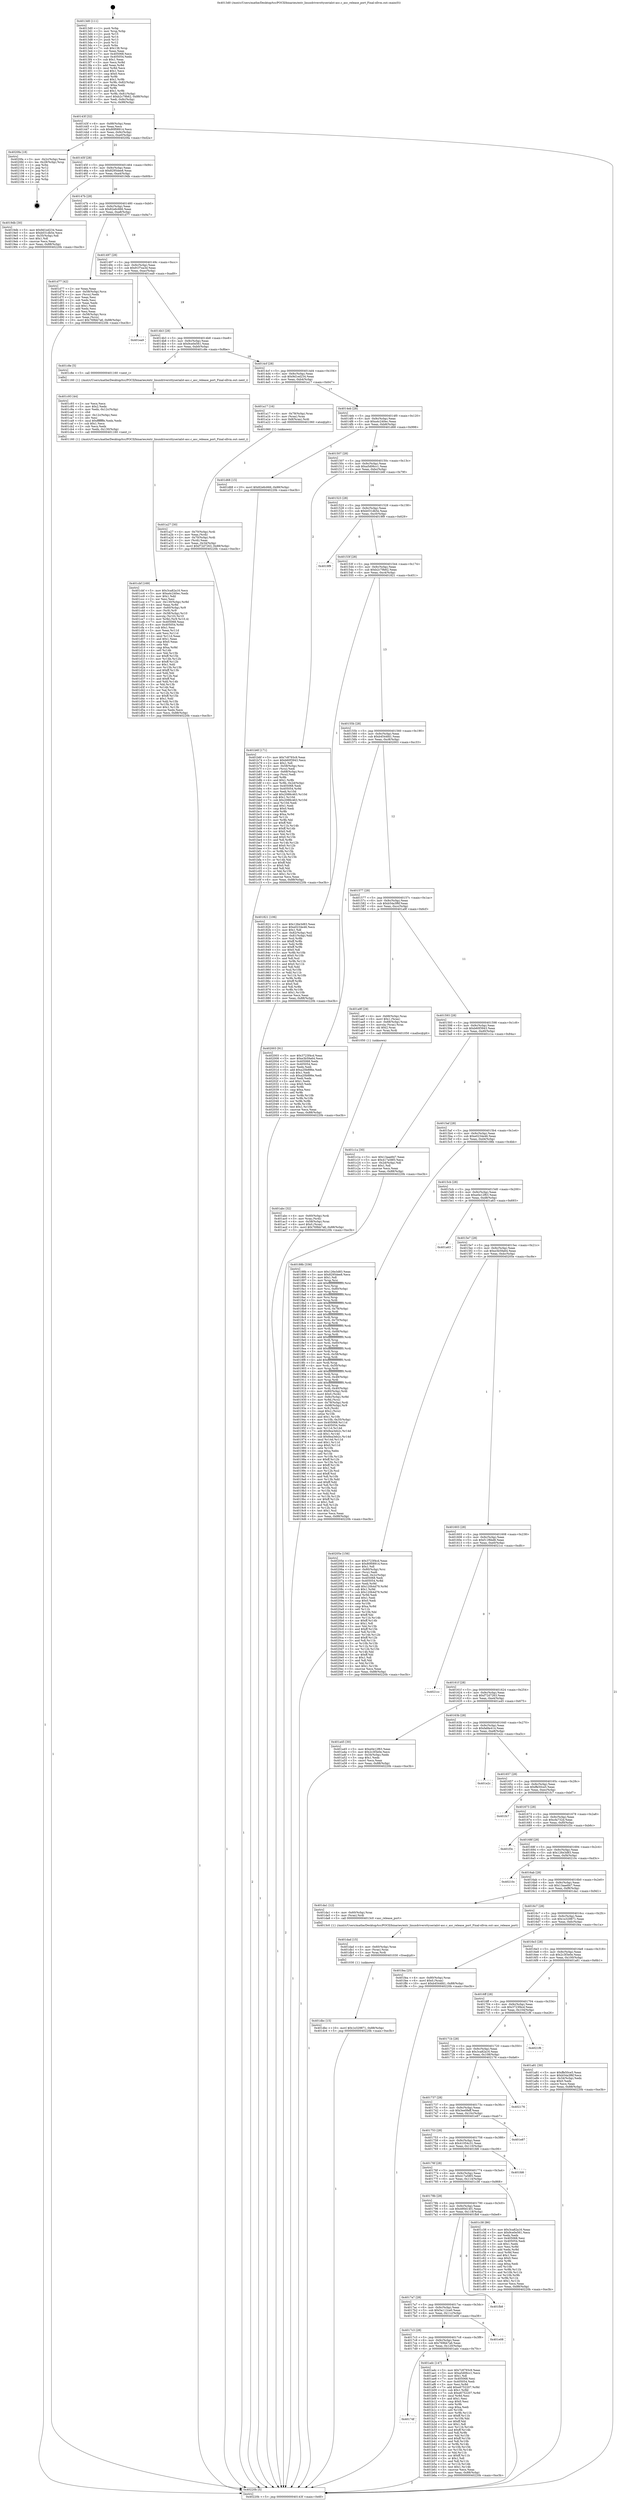 digraph "0x4013d0" {
  label = "0x4013d0 (/mnt/c/Users/mathe/Desktop/tcc/POCII/binaries/extr_linuxdriversttyserialst-asc.c_asc_release_port_Final-ollvm.out::main(0))"
  labelloc = "t"
  node[shape=record]

  Entry [label="",width=0.3,height=0.3,shape=circle,fillcolor=black,style=filled]
  "0x40143f" [label="{
     0x40143f [32]\l
     | [instrs]\l
     &nbsp;&nbsp;0x40143f \<+6\>: mov -0x88(%rbp),%eax\l
     &nbsp;&nbsp;0x401445 \<+2\>: mov %eax,%ecx\l
     &nbsp;&nbsp;0x401447 \<+6\>: sub $0x80f08914,%ecx\l
     &nbsp;&nbsp;0x40144d \<+6\>: mov %eax,-0x9c(%rbp)\l
     &nbsp;&nbsp;0x401453 \<+6\>: mov %ecx,-0xa0(%rbp)\l
     &nbsp;&nbsp;0x401459 \<+6\>: je 00000000004020fa \<main+0xd2a\>\l
  }"]
  "0x4020fa" [label="{
     0x4020fa [18]\l
     | [instrs]\l
     &nbsp;&nbsp;0x4020fa \<+3\>: mov -0x2c(%rbp),%eax\l
     &nbsp;&nbsp;0x4020fd \<+4\>: lea -0x28(%rbp),%rsp\l
     &nbsp;&nbsp;0x402101 \<+1\>: pop %rbx\l
     &nbsp;&nbsp;0x402102 \<+2\>: pop %r12\l
     &nbsp;&nbsp;0x402104 \<+2\>: pop %r13\l
     &nbsp;&nbsp;0x402106 \<+2\>: pop %r14\l
     &nbsp;&nbsp;0x402108 \<+2\>: pop %r15\l
     &nbsp;&nbsp;0x40210a \<+1\>: pop %rbp\l
     &nbsp;&nbsp;0x40210b \<+1\>: ret\l
  }"]
  "0x40145f" [label="{
     0x40145f [28]\l
     | [instrs]\l
     &nbsp;&nbsp;0x40145f \<+5\>: jmp 0000000000401464 \<main+0x94\>\l
     &nbsp;&nbsp;0x401464 \<+6\>: mov -0x9c(%rbp),%eax\l
     &nbsp;&nbsp;0x40146a \<+5\>: sub $0x8295dee8,%eax\l
     &nbsp;&nbsp;0x40146f \<+6\>: mov %eax,-0xa4(%rbp)\l
     &nbsp;&nbsp;0x401475 \<+6\>: je 00000000004019db \<main+0x60b\>\l
  }"]
  Exit [label="",width=0.3,height=0.3,shape=circle,fillcolor=black,style=filled,peripheries=2]
  "0x4019db" [label="{
     0x4019db [30]\l
     | [instrs]\l
     &nbsp;&nbsp;0x4019db \<+5\>: mov $0x9d1ed234,%eax\l
     &nbsp;&nbsp;0x4019e0 \<+5\>: mov $0xb031db5e,%ecx\l
     &nbsp;&nbsp;0x4019e5 \<+3\>: mov -0x35(%rbp),%dl\l
     &nbsp;&nbsp;0x4019e8 \<+3\>: test $0x1,%dl\l
     &nbsp;&nbsp;0x4019eb \<+3\>: cmovne %ecx,%eax\l
     &nbsp;&nbsp;0x4019ee \<+6\>: mov %eax,-0x88(%rbp)\l
     &nbsp;&nbsp;0x4019f4 \<+5\>: jmp 000000000040220b \<main+0xe3b\>\l
  }"]
  "0x40147b" [label="{
     0x40147b [28]\l
     | [instrs]\l
     &nbsp;&nbsp;0x40147b \<+5\>: jmp 0000000000401480 \<main+0xb0\>\l
     &nbsp;&nbsp;0x401480 \<+6\>: mov -0x9c(%rbp),%eax\l
     &nbsp;&nbsp;0x401486 \<+5\>: sub $0x82e6c666,%eax\l
     &nbsp;&nbsp;0x40148b \<+6\>: mov %eax,-0xa8(%rbp)\l
     &nbsp;&nbsp;0x401491 \<+6\>: je 0000000000401d77 \<main+0x9a7\>\l
  }"]
  "0x401dbc" [label="{
     0x401dbc [15]\l
     | [instrs]\l
     &nbsp;&nbsp;0x401dbc \<+10\>: movl $0x1e329871,-0x88(%rbp)\l
     &nbsp;&nbsp;0x401dc6 \<+5\>: jmp 000000000040220b \<main+0xe3b\>\l
  }"]
  "0x401d77" [label="{
     0x401d77 [42]\l
     | [instrs]\l
     &nbsp;&nbsp;0x401d77 \<+2\>: xor %eax,%eax\l
     &nbsp;&nbsp;0x401d79 \<+4\>: mov -0x58(%rbp),%rcx\l
     &nbsp;&nbsp;0x401d7d \<+2\>: mov (%rcx),%edx\l
     &nbsp;&nbsp;0x401d7f \<+2\>: mov %eax,%esi\l
     &nbsp;&nbsp;0x401d81 \<+2\>: sub %edx,%esi\l
     &nbsp;&nbsp;0x401d83 \<+2\>: mov %eax,%edx\l
     &nbsp;&nbsp;0x401d85 \<+3\>: sub $0x1,%edx\l
     &nbsp;&nbsp;0x401d88 \<+2\>: add %edx,%esi\l
     &nbsp;&nbsp;0x401d8a \<+2\>: sub %esi,%eax\l
     &nbsp;&nbsp;0x401d8c \<+4\>: mov -0x58(%rbp),%rcx\l
     &nbsp;&nbsp;0x401d90 \<+2\>: mov %eax,(%rcx)\l
     &nbsp;&nbsp;0x401d92 \<+10\>: movl $0x769bb7a6,-0x88(%rbp)\l
     &nbsp;&nbsp;0x401d9c \<+5\>: jmp 000000000040220b \<main+0xe3b\>\l
  }"]
  "0x401497" [label="{
     0x401497 [28]\l
     | [instrs]\l
     &nbsp;&nbsp;0x401497 \<+5\>: jmp 000000000040149c \<main+0xcc\>\l
     &nbsp;&nbsp;0x40149c \<+6\>: mov -0x9c(%rbp),%eax\l
     &nbsp;&nbsp;0x4014a2 \<+5\>: sub $0x91f7ea3d,%eax\l
     &nbsp;&nbsp;0x4014a7 \<+6\>: mov %eax,-0xac(%rbp)\l
     &nbsp;&nbsp;0x4014ad \<+6\>: je 0000000000401ea9 \<main+0xad9\>\l
  }"]
  "0x401dad" [label="{
     0x401dad [15]\l
     | [instrs]\l
     &nbsp;&nbsp;0x401dad \<+4\>: mov -0x60(%rbp),%rax\l
     &nbsp;&nbsp;0x401db1 \<+3\>: mov (%rax),%rax\l
     &nbsp;&nbsp;0x401db4 \<+3\>: mov %rax,%rdi\l
     &nbsp;&nbsp;0x401db7 \<+5\>: call 0000000000401030 \<free@plt\>\l
     | [calls]\l
     &nbsp;&nbsp;0x401030 \{1\} (unknown)\l
  }"]
  "0x401ea9" [label="{
     0x401ea9\l
  }", style=dashed]
  "0x4014b3" [label="{
     0x4014b3 [28]\l
     | [instrs]\l
     &nbsp;&nbsp;0x4014b3 \<+5\>: jmp 00000000004014b8 \<main+0xe8\>\l
     &nbsp;&nbsp;0x4014b8 \<+6\>: mov -0x9c(%rbp),%eax\l
     &nbsp;&nbsp;0x4014be \<+5\>: sub $0x9ce0e561,%eax\l
     &nbsp;&nbsp;0x4014c3 \<+6\>: mov %eax,-0xb0(%rbp)\l
     &nbsp;&nbsp;0x4014c9 \<+6\>: je 0000000000401c8e \<main+0x8be\>\l
  }"]
  "0x401cbf" [label="{
     0x401cbf [169]\l
     | [instrs]\l
     &nbsp;&nbsp;0x401cbf \<+5\>: mov $0x3ca82a16,%ecx\l
     &nbsp;&nbsp;0x401cc4 \<+5\>: mov $0xa4c240ec,%edx\l
     &nbsp;&nbsp;0x401cc9 \<+3\>: mov $0x1,%dil\l
     &nbsp;&nbsp;0x401ccc \<+2\>: xor %esi,%esi\l
     &nbsp;&nbsp;0x401cce \<+7\>: mov -0x130(%rbp),%r8d\l
     &nbsp;&nbsp;0x401cd5 \<+4\>: imul %eax,%r8d\l
     &nbsp;&nbsp;0x401cd9 \<+4\>: mov -0x60(%rbp),%r9\l
     &nbsp;&nbsp;0x401cdd \<+3\>: mov (%r9),%r9\l
     &nbsp;&nbsp;0x401ce0 \<+4\>: mov -0x58(%rbp),%r10\l
     &nbsp;&nbsp;0x401ce4 \<+3\>: movslq (%r10),%r10\l
     &nbsp;&nbsp;0x401ce7 \<+4\>: mov %r8d,(%r9,%r10,4)\l
     &nbsp;&nbsp;0x401ceb \<+7\>: mov 0x405068,%eax\l
     &nbsp;&nbsp;0x401cf2 \<+8\>: mov 0x405054,%r8d\l
     &nbsp;&nbsp;0x401cfa \<+3\>: sub $0x1,%esi\l
     &nbsp;&nbsp;0x401cfd \<+3\>: mov %eax,%r11d\l
     &nbsp;&nbsp;0x401d00 \<+3\>: add %esi,%r11d\l
     &nbsp;&nbsp;0x401d03 \<+4\>: imul %r11d,%eax\l
     &nbsp;&nbsp;0x401d07 \<+3\>: and $0x1,%eax\l
     &nbsp;&nbsp;0x401d0a \<+3\>: cmp $0x0,%eax\l
     &nbsp;&nbsp;0x401d0d \<+3\>: sete %bl\l
     &nbsp;&nbsp;0x401d10 \<+4\>: cmp $0xa,%r8d\l
     &nbsp;&nbsp;0x401d14 \<+4\>: setl %r14b\l
     &nbsp;&nbsp;0x401d18 \<+3\>: mov %bl,%r15b\l
     &nbsp;&nbsp;0x401d1b \<+4\>: xor $0xff,%r15b\l
     &nbsp;&nbsp;0x401d1f \<+3\>: mov %r14b,%r12b\l
     &nbsp;&nbsp;0x401d22 \<+4\>: xor $0xff,%r12b\l
     &nbsp;&nbsp;0x401d26 \<+4\>: xor $0x1,%dil\l
     &nbsp;&nbsp;0x401d2a \<+3\>: mov %r15b,%r13b\l
     &nbsp;&nbsp;0x401d2d \<+4\>: and $0xff,%r13b\l
     &nbsp;&nbsp;0x401d31 \<+3\>: and %dil,%bl\l
     &nbsp;&nbsp;0x401d34 \<+3\>: mov %r12b,%al\l
     &nbsp;&nbsp;0x401d37 \<+2\>: and $0xff,%al\l
     &nbsp;&nbsp;0x401d39 \<+3\>: and %dil,%r14b\l
     &nbsp;&nbsp;0x401d3c \<+3\>: or %bl,%r13b\l
     &nbsp;&nbsp;0x401d3f \<+3\>: or %r14b,%al\l
     &nbsp;&nbsp;0x401d42 \<+3\>: xor %al,%r13b\l
     &nbsp;&nbsp;0x401d45 \<+3\>: or %r12b,%r15b\l
     &nbsp;&nbsp;0x401d48 \<+4\>: xor $0xff,%r15b\l
     &nbsp;&nbsp;0x401d4c \<+4\>: or $0x1,%dil\l
     &nbsp;&nbsp;0x401d50 \<+3\>: and %dil,%r15b\l
     &nbsp;&nbsp;0x401d53 \<+3\>: or %r15b,%r13b\l
     &nbsp;&nbsp;0x401d56 \<+4\>: test $0x1,%r13b\l
     &nbsp;&nbsp;0x401d5a \<+3\>: cmovne %edx,%ecx\l
     &nbsp;&nbsp;0x401d5d \<+6\>: mov %ecx,-0x88(%rbp)\l
     &nbsp;&nbsp;0x401d63 \<+5\>: jmp 000000000040220b \<main+0xe3b\>\l
  }"]
  "0x401c8e" [label="{
     0x401c8e [5]\l
     | [instrs]\l
     &nbsp;&nbsp;0x401c8e \<+5\>: call 0000000000401160 \<next_i\>\l
     | [calls]\l
     &nbsp;&nbsp;0x401160 \{1\} (/mnt/c/Users/mathe/Desktop/tcc/POCII/binaries/extr_linuxdriversttyserialst-asc.c_asc_release_port_Final-ollvm.out::next_i)\l
  }"]
  "0x4014cf" [label="{
     0x4014cf [28]\l
     | [instrs]\l
     &nbsp;&nbsp;0x4014cf \<+5\>: jmp 00000000004014d4 \<main+0x104\>\l
     &nbsp;&nbsp;0x4014d4 \<+6\>: mov -0x9c(%rbp),%eax\l
     &nbsp;&nbsp;0x4014da \<+5\>: sub $0x9d1ed234,%eax\l
     &nbsp;&nbsp;0x4014df \<+6\>: mov %eax,-0xb4(%rbp)\l
     &nbsp;&nbsp;0x4014e5 \<+6\>: je 0000000000401a17 \<main+0x647\>\l
  }"]
  "0x401c93" [label="{
     0x401c93 [44]\l
     | [instrs]\l
     &nbsp;&nbsp;0x401c93 \<+2\>: xor %ecx,%ecx\l
     &nbsp;&nbsp;0x401c95 \<+5\>: mov $0x2,%edx\l
     &nbsp;&nbsp;0x401c9a \<+6\>: mov %edx,-0x12c(%rbp)\l
     &nbsp;&nbsp;0x401ca0 \<+1\>: cltd\l
     &nbsp;&nbsp;0x401ca1 \<+6\>: mov -0x12c(%rbp),%esi\l
     &nbsp;&nbsp;0x401ca7 \<+2\>: idiv %esi\l
     &nbsp;&nbsp;0x401ca9 \<+6\>: imul $0xfffffffe,%edx,%edx\l
     &nbsp;&nbsp;0x401caf \<+3\>: sub $0x1,%ecx\l
     &nbsp;&nbsp;0x401cb2 \<+2\>: sub %ecx,%edx\l
     &nbsp;&nbsp;0x401cb4 \<+6\>: mov %edx,-0x130(%rbp)\l
     &nbsp;&nbsp;0x401cba \<+5\>: call 0000000000401160 \<next_i\>\l
     | [calls]\l
     &nbsp;&nbsp;0x401160 \{1\} (/mnt/c/Users/mathe/Desktop/tcc/POCII/binaries/extr_linuxdriversttyserialst-asc.c_asc_release_port_Final-ollvm.out::next_i)\l
  }"]
  "0x401a17" [label="{
     0x401a17 [16]\l
     | [instrs]\l
     &nbsp;&nbsp;0x401a17 \<+4\>: mov -0x78(%rbp),%rax\l
     &nbsp;&nbsp;0x401a1b \<+3\>: mov (%rax),%rax\l
     &nbsp;&nbsp;0x401a1e \<+4\>: mov 0x8(%rax),%rdi\l
     &nbsp;&nbsp;0x401a22 \<+5\>: call 0000000000401060 \<atoi@plt\>\l
     | [calls]\l
     &nbsp;&nbsp;0x401060 \{1\} (unknown)\l
  }"]
  "0x4014eb" [label="{
     0x4014eb [28]\l
     | [instrs]\l
     &nbsp;&nbsp;0x4014eb \<+5\>: jmp 00000000004014f0 \<main+0x120\>\l
     &nbsp;&nbsp;0x4014f0 \<+6\>: mov -0x9c(%rbp),%eax\l
     &nbsp;&nbsp;0x4014f6 \<+5\>: sub $0xa4c240ec,%eax\l
     &nbsp;&nbsp;0x4014fb \<+6\>: mov %eax,-0xb8(%rbp)\l
     &nbsp;&nbsp;0x401501 \<+6\>: je 0000000000401d68 \<main+0x998\>\l
  }"]
  "0x4017df" [label="{
     0x4017df\l
  }", style=dashed]
  "0x401d68" [label="{
     0x401d68 [15]\l
     | [instrs]\l
     &nbsp;&nbsp;0x401d68 \<+10\>: movl $0x82e6c666,-0x88(%rbp)\l
     &nbsp;&nbsp;0x401d72 \<+5\>: jmp 000000000040220b \<main+0xe3b\>\l
  }"]
  "0x401507" [label="{
     0x401507 [28]\l
     | [instrs]\l
     &nbsp;&nbsp;0x401507 \<+5\>: jmp 000000000040150c \<main+0x13c\>\l
     &nbsp;&nbsp;0x40150c \<+6\>: mov -0x9c(%rbp),%eax\l
     &nbsp;&nbsp;0x401512 \<+5\>: sub $0xa5d06cc1,%eax\l
     &nbsp;&nbsp;0x401517 \<+6\>: mov %eax,-0xbc(%rbp)\l
     &nbsp;&nbsp;0x40151d \<+6\>: je 0000000000401b6f \<main+0x79f\>\l
  }"]
  "0x401adc" [label="{
     0x401adc [147]\l
     | [instrs]\l
     &nbsp;&nbsp;0x401adc \<+5\>: mov $0x7c8793c9,%eax\l
     &nbsp;&nbsp;0x401ae1 \<+5\>: mov $0xa5d06cc1,%ecx\l
     &nbsp;&nbsp;0x401ae6 \<+2\>: mov $0x1,%dl\l
     &nbsp;&nbsp;0x401ae8 \<+7\>: mov 0x405068,%esi\l
     &nbsp;&nbsp;0x401aef \<+7\>: mov 0x405054,%edi\l
     &nbsp;&nbsp;0x401af6 \<+3\>: mov %esi,%r8d\l
     &nbsp;&nbsp;0x401af9 \<+7\>: add $0xe6752207,%r8d\l
     &nbsp;&nbsp;0x401b00 \<+4\>: sub $0x1,%r8d\l
     &nbsp;&nbsp;0x401b04 \<+7\>: sub $0xe6752207,%r8d\l
     &nbsp;&nbsp;0x401b0b \<+4\>: imul %r8d,%esi\l
     &nbsp;&nbsp;0x401b0f \<+3\>: and $0x1,%esi\l
     &nbsp;&nbsp;0x401b12 \<+3\>: cmp $0x0,%esi\l
     &nbsp;&nbsp;0x401b15 \<+4\>: sete %r9b\l
     &nbsp;&nbsp;0x401b19 \<+3\>: cmp $0xa,%edi\l
     &nbsp;&nbsp;0x401b1c \<+4\>: setl %r10b\l
     &nbsp;&nbsp;0x401b20 \<+3\>: mov %r9b,%r11b\l
     &nbsp;&nbsp;0x401b23 \<+4\>: xor $0xff,%r11b\l
     &nbsp;&nbsp;0x401b27 \<+3\>: mov %r10b,%bl\l
     &nbsp;&nbsp;0x401b2a \<+3\>: xor $0xff,%bl\l
     &nbsp;&nbsp;0x401b2d \<+3\>: xor $0x1,%dl\l
     &nbsp;&nbsp;0x401b30 \<+3\>: mov %r11b,%r14b\l
     &nbsp;&nbsp;0x401b33 \<+4\>: and $0xff,%r14b\l
     &nbsp;&nbsp;0x401b37 \<+3\>: and %dl,%r9b\l
     &nbsp;&nbsp;0x401b3a \<+3\>: mov %bl,%r15b\l
     &nbsp;&nbsp;0x401b3d \<+4\>: and $0xff,%r15b\l
     &nbsp;&nbsp;0x401b41 \<+3\>: and %dl,%r10b\l
     &nbsp;&nbsp;0x401b44 \<+3\>: or %r9b,%r14b\l
     &nbsp;&nbsp;0x401b47 \<+3\>: or %r10b,%r15b\l
     &nbsp;&nbsp;0x401b4a \<+3\>: xor %r15b,%r14b\l
     &nbsp;&nbsp;0x401b4d \<+3\>: or %bl,%r11b\l
     &nbsp;&nbsp;0x401b50 \<+4\>: xor $0xff,%r11b\l
     &nbsp;&nbsp;0x401b54 \<+3\>: or $0x1,%dl\l
     &nbsp;&nbsp;0x401b57 \<+3\>: and %dl,%r11b\l
     &nbsp;&nbsp;0x401b5a \<+3\>: or %r11b,%r14b\l
     &nbsp;&nbsp;0x401b5d \<+4\>: test $0x1,%r14b\l
     &nbsp;&nbsp;0x401b61 \<+3\>: cmovne %ecx,%eax\l
     &nbsp;&nbsp;0x401b64 \<+6\>: mov %eax,-0x88(%rbp)\l
     &nbsp;&nbsp;0x401b6a \<+5\>: jmp 000000000040220b \<main+0xe3b\>\l
  }"]
  "0x401b6f" [label="{
     0x401b6f [171]\l
     | [instrs]\l
     &nbsp;&nbsp;0x401b6f \<+5\>: mov $0x7c8793c9,%eax\l
     &nbsp;&nbsp;0x401b74 \<+5\>: mov $0xb60f3943,%ecx\l
     &nbsp;&nbsp;0x401b79 \<+2\>: mov $0x1,%dl\l
     &nbsp;&nbsp;0x401b7b \<+4\>: mov -0x58(%rbp),%rsi\l
     &nbsp;&nbsp;0x401b7f \<+2\>: mov (%rsi),%edi\l
     &nbsp;&nbsp;0x401b81 \<+4\>: mov -0x68(%rbp),%rsi\l
     &nbsp;&nbsp;0x401b85 \<+2\>: cmp (%rsi),%edi\l
     &nbsp;&nbsp;0x401b87 \<+4\>: setl %r8b\l
     &nbsp;&nbsp;0x401b8b \<+4\>: and $0x1,%r8b\l
     &nbsp;&nbsp;0x401b8f \<+4\>: mov %r8b,-0x2d(%rbp)\l
     &nbsp;&nbsp;0x401b93 \<+7\>: mov 0x405068,%edi\l
     &nbsp;&nbsp;0x401b9a \<+8\>: mov 0x405054,%r9d\l
     &nbsp;&nbsp;0x401ba2 \<+3\>: mov %edi,%r10d\l
     &nbsp;&nbsp;0x401ba5 \<+7\>: add $0x2088c463,%r10d\l
     &nbsp;&nbsp;0x401bac \<+4\>: sub $0x1,%r10d\l
     &nbsp;&nbsp;0x401bb0 \<+7\>: sub $0x2088c463,%r10d\l
     &nbsp;&nbsp;0x401bb7 \<+4\>: imul %r10d,%edi\l
     &nbsp;&nbsp;0x401bbb \<+3\>: and $0x1,%edi\l
     &nbsp;&nbsp;0x401bbe \<+3\>: cmp $0x0,%edi\l
     &nbsp;&nbsp;0x401bc1 \<+4\>: sete %r8b\l
     &nbsp;&nbsp;0x401bc5 \<+4\>: cmp $0xa,%r9d\l
     &nbsp;&nbsp;0x401bc9 \<+4\>: setl %r11b\l
     &nbsp;&nbsp;0x401bcd \<+3\>: mov %r8b,%bl\l
     &nbsp;&nbsp;0x401bd0 \<+3\>: xor $0xff,%bl\l
     &nbsp;&nbsp;0x401bd3 \<+3\>: mov %r11b,%r14b\l
     &nbsp;&nbsp;0x401bd6 \<+4\>: xor $0xff,%r14b\l
     &nbsp;&nbsp;0x401bda \<+3\>: xor $0x0,%dl\l
     &nbsp;&nbsp;0x401bdd \<+3\>: mov %bl,%r15b\l
     &nbsp;&nbsp;0x401be0 \<+4\>: and $0x0,%r15b\l
     &nbsp;&nbsp;0x401be4 \<+3\>: and %dl,%r8b\l
     &nbsp;&nbsp;0x401be7 \<+3\>: mov %r14b,%r12b\l
     &nbsp;&nbsp;0x401bea \<+4\>: and $0x0,%r12b\l
     &nbsp;&nbsp;0x401bee \<+3\>: and %dl,%r11b\l
     &nbsp;&nbsp;0x401bf1 \<+3\>: or %r8b,%r15b\l
     &nbsp;&nbsp;0x401bf4 \<+3\>: or %r11b,%r12b\l
     &nbsp;&nbsp;0x401bf7 \<+3\>: xor %r12b,%r15b\l
     &nbsp;&nbsp;0x401bfa \<+3\>: or %r14b,%bl\l
     &nbsp;&nbsp;0x401bfd \<+3\>: xor $0xff,%bl\l
     &nbsp;&nbsp;0x401c00 \<+3\>: or $0x0,%dl\l
     &nbsp;&nbsp;0x401c03 \<+2\>: and %dl,%bl\l
     &nbsp;&nbsp;0x401c05 \<+3\>: or %bl,%r15b\l
     &nbsp;&nbsp;0x401c08 \<+4\>: test $0x1,%r15b\l
     &nbsp;&nbsp;0x401c0c \<+3\>: cmovne %ecx,%eax\l
     &nbsp;&nbsp;0x401c0f \<+6\>: mov %eax,-0x88(%rbp)\l
     &nbsp;&nbsp;0x401c15 \<+5\>: jmp 000000000040220b \<main+0xe3b\>\l
  }"]
  "0x401523" [label="{
     0x401523 [28]\l
     | [instrs]\l
     &nbsp;&nbsp;0x401523 \<+5\>: jmp 0000000000401528 \<main+0x158\>\l
     &nbsp;&nbsp;0x401528 \<+6\>: mov -0x9c(%rbp),%eax\l
     &nbsp;&nbsp;0x40152e \<+5\>: sub $0xb031db5e,%eax\l
     &nbsp;&nbsp;0x401533 \<+6\>: mov %eax,-0xc0(%rbp)\l
     &nbsp;&nbsp;0x401539 \<+6\>: je 00000000004019f9 \<main+0x629\>\l
  }"]
  "0x4017c3" [label="{
     0x4017c3 [28]\l
     | [instrs]\l
     &nbsp;&nbsp;0x4017c3 \<+5\>: jmp 00000000004017c8 \<main+0x3f8\>\l
     &nbsp;&nbsp;0x4017c8 \<+6\>: mov -0x9c(%rbp),%eax\l
     &nbsp;&nbsp;0x4017ce \<+5\>: sub $0x769bb7a6,%eax\l
     &nbsp;&nbsp;0x4017d3 \<+6\>: mov %eax,-0x120(%rbp)\l
     &nbsp;&nbsp;0x4017d9 \<+6\>: je 0000000000401adc \<main+0x70c\>\l
  }"]
  "0x4019f9" [label="{
     0x4019f9\l
  }", style=dashed]
  "0x40153f" [label="{
     0x40153f [28]\l
     | [instrs]\l
     &nbsp;&nbsp;0x40153f \<+5\>: jmp 0000000000401544 \<main+0x174\>\l
     &nbsp;&nbsp;0x401544 \<+6\>: mov -0x9c(%rbp),%eax\l
     &nbsp;&nbsp;0x40154a \<+5\>: sub $0xb2c79b62,%eax\l
     &nbsp;&nbsp;0x40154f \<+6\>: mov %eax,-0xc4(%rbp)\l
     &nbsp;&nbsp;0x401555 \<+6\>: je 0000000000401821 \<main+0x451\>\l
  }"]
  "0x401e08" [label="{
     0x401e08\l
  }", style=dashed]
  "0x401821" [label="{
     0x401821 [106]\l
     | [instrs]\l
     &nbsp;&nbsp;0x401821 \<+5\>: mov $0x126e3d83,%eax\l
     &nbsp;&nbsp;0x401826 \<+5\>: mov $0xe0234e46,%ecx\l
     &nbsp;&nbsp;0x40182b \<+2\>: mov $0x1,%dl\l
     &nbsp;&nbsp;0x40182d \<+7\>: mov -0x82(%rbp),%sil\l
     &nbsp;&nbsp;0x401834 \<+7\>: mov -0x81(%rbp),%dil\l
     &nbsp;&nbsp;0x40183b \<+3\>: mov %sil,%r8b\l
     &nbsp;&nbsp;0x40183e \<+4\>: xor $0xff,%r8b\l
     &nbsp;&nbsp;0x401842 \<+3\>: mov %dil,%r9b\l
     &nbsp;&nbsp;0x401845 \<+4\>: xor $0xff,%r9b\l
     &nbsp;&nbsp;0x401849 \<+3\>: xor $0x0,%dl\l
     &nbsp;&nbsp;0x40184c \<+3\>: mov %r8b,%r10b\l
     &nbsp;&nbsp;0x40184f \<+4\>: and $0x0,%r10b\l
     &nbsp;&nbsp;0x401853 \<+3\>: and %dl,%sil\l
     &nbsp;&nbsp;0x401856 \<+3\>: mov %r9b,%r11b\l
     &nbsp;&nbsp;0x401859 \<+4\>: and $0x0,%r11b\l
     &nbsp;&nbsp;0x40185d \<+3\>: and %dl,%dil\l
     &nbsp;&nbsp;0x401860 \<+3\>: or %sil,%r10b\l
     &nbsp;&nbsp;0x401863 \<+3\>: or %dil,%r11b\l
     &nbsp;&nbsp;0x401866 \<+3\>: xor %r11b,%r10b\l
     &nbsp;&nbsp;0x401869 \<+3\>: or %r9b,%r8b\l
     &nbsp;&nbsp;0x40186c \<+4\>: xor $0xff,%r8b\l
     &nbsp;&nbsp;0x401870 \<+3\>: or $0x0,%dl\l
     &nbsp;&nbsp;0x401873 \<+3\>: and %dl,%r8b\l
     &nbsp;&nbsp;0x401876 \<+3\>: or %r8b,%r10b\l
     &nbsp;&nbsp;0x401879 \<+4\>: test $0x1,%r10b\l
     &nbsp;&nbsp;0x40187d \<+3\>: cmovne %ecx,%eax\l
     &nbsp;&nbsp;0x401880 \<+6\>: mov %eax,-0x88(%rbp)\l
     &nbsp;&nbsp;0x401886 \<+5\>: jmp 000000000040220b \<main+0xe3b\>\l
  }"]
  "0x40155b" [label="{
     0x40155b [28]\l
     | [instrs]\l
     &nbsp;&nbsp;0x40155b \<+5\>: jmp 0000000000401560 \<main+0x190\>\l
     &nbsp;&nbsp;0x401560 \<+6\>: mov -0x9c(%rbp),%eax\l
     &nbsp;&nbsp;0x401566 \<+5\>: sub $0xb4544fd1,%eax\l
     &nbsp;&nbsp;0x40156b \<+6\>: mov %eax,-0xc8(%rbp)\l
     &nbsp;&nbsp;0x401571 \<+6\>: je 0000000000402003 \<main+0xc33\>\l
  }"]
  "0x40220b" [label="{
     0x40220b [5]\l
     | [instrs]\l
     &nbsp;&nbsp;0x40220b \<+5\>: jmp 000000000040143f \<main+0x6f\>\l
  }"]
  "0x4013d0" [label="{
     0x4013d0 [111]\l
     | [instrs]\l
     &nbsp;&nbsp;0x4013d0 \<+1\>: push %rbp\l
     &nbsp;&nbsp;0x4013d1 \<+3\>: mov %rsp,%rbp\l
     &nbsp;&nbsp;0x4013d4 \<+2\>: push %r15\l
     &nbsp;&nbsp;0x4013d6 \<+2\>: push %r14\l
     &nbsp;&nbsp;0x4013d8 \<+2\>: push %r13\l
     &nbsp;&nbsp;0x4013da \<+2\>: push %r12\l
     &nbsp;&nbsp;0x4013dc \<+1\>: push %rbx\l
     &nbsp;&nbsp;0x4013dd \<+7\>: sub $0x138,%rsp\l
     &nbsp;&nbsp;0x4013e4 \<+2\>: xor %eax,%eax\l
     &nbsp;&nbsp;0x4013e6 \<+7\>: mov 0x405068,%ecx\l
     &nbsp;&nbsp;0x4013ed \<+7\>: mov 0x405054,%edx\l
     &nbsp;&nbsp;0x4013f4 \<+3\>: sub $0x1,%eax\l
     &nbsp;&nbsp;0x4013f7 \<+3\>: mov %ecx,%r8d\l
     &nbsp;&nbsp;0x4013fa \<+3\>: add %eax,%r8d\l
     &nbsp;&nbsp;0x4013fd \<+4\>: imul %r8d,%ecx\l
     &nbsp;&nbsp;0x401401 \<+3\>: and $0x1,%ecx\l
     &nbsp;&nbsp;0x401404 \<+3\>: cmp $0x0,%ecx\l
     &nbsp;&nbsp;0x401407 \<+4\>: sete %r9b\l
     &nbsp;&nbsp;0x40140b \<+4\>: and $0x1,%r9b\l
     &nbsp;&nbsp;0x40140f \<+7\>: mov %r9b,-0x82(%rbp)\l
     &nbsp;&nbsp;0x401416 \<+3\>: cmp $0xa,%edx\l
     &nbsp;&nbsp;0x401419 \<+4\>: setl %r9b\l
     &nbsp;&nbsp;0x40141d \<+4\>: and $0x1,%r9b\l
     &nbsp;&nbsp;0x401421 \<+7\>: mov %r9b,-0x81(%rbp)\l
     &nbsp;&nbsp;0x401428 \<+10\>: movl $0xb2c79b62,-0x88(%rbp)\l
     &nbsp;&nbsp;0x401432 \<+6\>: mov %edi,-0x8c(%rbp)\l
     &nbsp;&nbsp;0x401438 \<+7\>: mov %rsi,-0x98(%rbp)\l
  }"]
  "0x4017a7" [label="{
     0x4017a7 [28]\l
     | [instrs]\l
     &nbsp;&nbsp;0x4017a7 \<+5\>: jmp 00000000004017ac \<main+0x3dc\>\l
     &nbsp;&nbsp;0x4017ac \<+6\>: mov -0x9c(%rbp),%eax\l
     &nbsp;&nbsp;0x4017b2 \<+5\>: sub $0x5a112ce0,%eax\l
     &nbsp;&nbsp;0x4017b7 \<+6\>: mov %eax,-0x11c(%rbp)\l
     &nbsp;&nbsp;0x4017bd \<+6\>: je 0000000000401e08 \<main+0xa38\>\l
  }"]
  "0x402003" [label="{
     0x402003 [91]\l
     | [instrs]\l
     &nbsp;&nbsp;0x402003 \<+5\>: mov $0x3723f4cd,%eax\l
     &nbsp;&nbsp;0x402008 \<+5\>: mov $0xe3b59a64,%ecx\l
     &nbsp;&nbsp;0x40200d \<+7\>: mov 0x405068,%edx\l
     &nbsp;&nbsp;0x402014 \<+7\>: mov 0x405054,%esi\l
     &nbsp;&nbsp;0x40201b \<+2\>: mov %edx,%edi\l
     &nbsp;&nbsp;0x40201d \<+6\>: add $0xa20b886e,%edi\l
     &nbsp;&nbsp;0x402023 \<+3\>: sub $0x1,%edi\l
     &nbsp;&nbsp;0x402026 \<+6\>: sub $0xa20b886e,%edi\l
     &nbsp;&nbsp;0x40202c \<+3\>: imul %edi,%edx\l
     &nbsp;&nbsp;0x40202f \<+3\>: and $0x1,%edx\l
     &nbsp;&nbsp;0x402032 \<+3\>: cmp $0x0,%edx\l
     &nbsp;&nbsp;0x402035 \<+4\>: sete %r8b\l
     &nbsp;&nbsp;0x402039 \<+3\>: cmp $0xa,%esi\l
     &nbsp;&nbsp;0x40203c \<+4\>: setl %r9b\l
     &nbsp;&nbsp;0x402040 \<+3\>: mov %r8b,%r10b\l
     &nbsp;&nbsp;0x402043 \<+3\>: and %r9b,%r10b\l
     &nbsp;&nbsp;0x402046 \<+3\>: xor %r9b,%r8b\l
     &nbsp;&nbsp;0x402049 \<+3\>: or %r8b,%r10b\l
     &nbsp;&nbsp;0x40204c \<+4\>: test $0x1,%r10b\l
     &nbsp;&nbsp;0x402050 \<+3\>: cmovne %ecx,%eax\l
     &nbsp;&nbsp;0x402053 \<+6\>: mov %eax,-0x88(%rbp)\l
     &nbsp;&nbsp;0x402059 \<+5\>: jmp 000000000040220b \<main+0xe3b\>\l
  }"]
  "0x401577" [label="{
     0x401577 [28]\l
     | [instrs]\l
     &nbsp;&nbsp;0x401577 \<+5\>: jmp 000000000040157c \<main+0x1ac\>\l
     &nbsp;&nbsp;0x40157c \<+6\>: mov -0x9c(%rbp),%eax\l
     &nbsp;&nbsp;0x401582 \<+5\>: sub $0xb54a3f6f,%eax\l
     &nbsp;&nbsp;0x401587 \<+6\>: mov %eax,-0xcc(%rbp)\l
     &nbsp;&nbsp;0x40158d \<+6\>: je 0000000000401a9f \<main+0x6cf\>\l
  }"]
  "0x401fb8" [label="{
     0x401fb8\l
  }", style=dashed]
  "0x401a9f" [label="{
     0x401a9f [29]\l
     | [instrs]\l
     &nbsp;&nbsp;0x401a9f \<+4\>: mov -0x68(%rbp),%rax\l
     &nbsp;&nbsp;0x401aa3 \<+6\>: movl $0x1,(%rax)\l
     &nbsp;&nbsp;0x401aa9 \<+4\>: mov -0x68(%rbp),%rax\l
     &nbsp;&nbsp;0x401aad \<+3\>: movslq (%rax),%rax\l
     &nbsp;&nbsp;0x401ab0 \<+4\>: shl $0x2,%rax\l
     &nbsp;&nbsp;0x401ab4 \<+3\>: mov %rax,%rdi\l
     &nbsp;&nbsp;0x401ab7 \<+5\>: call 0000000000401050 \<malloc@plt\>\l
     | [calls]\l
     &nbsp;&nbsp;0x401050 \{1\} (unknown)\l
  }"]
  "0x401593" [label="{
     0x401593 [28]\l
     | [instrs]\l
     &nbsp;&nbsp;0x401593 \<+5\>: jmp 0000000000401598 \<main+0x1c8\>\l
     &nbsp;&nbsp;0x401598 \<+6\>: mov -0x9c(%rbp),%eax\l
     &nbsp;&nbsp;0x40159e \<+5\>: sub $0xb60f3943,%eax\l
     &nbsp;&nbsp;0x4015a3 \<+6\>: mov %eax,-0xd0(%rbp)\l
     &nbsp;&nbsp;0x4015a9 \<+6\>: je 0000000000401c1a \<main+0x84a\>\l
  }"]
  "0x40178b" [label="{
     0x40178b [28]\l
     | [instrs]\l
     &nbsp;&nbsp;0x40178b \<+5\>: jmp 0000000000401790 \<main+0x3c0\>\l
     &nbsp;&nbsp;0x401790 \<+6\>: mov -0x9c(%rbp),%eax\l
     &nbsp;&nbsp;0x401796 \<+5\>: sub $0x490d14f1,%eax\l
     &nbsp;&nbsp;0x40179b \<+6\>: mov %eax,-0x118(%rbp)\l
     &nbsp;&nbsp;0x4017a1 \<+6\>: je 0000000000401fb8 \<main+0xbe8\>\l
  }"]
  "0x401c1a" [label="{
     0x401c1a [30]\l
     | [instrs]\l
     &nbsp;&nbsp;0x401c1a \<+5\>: mov $0x13aae847,%eax\l
     &nbsp;&nbsp;0x401c1f \<+5\>: mov $0x417a58f3,%ecx\l
     &nbsp;&nbsp;0x401c24 \<+3\>: mov -0x2d(%rbp),%dl\l
     &nbsp;&nbsp;0x401c27 \<+3\>: test $0x1,%dl\l
     &nbsp;&nbsp;0x401c2a \<+3\>: cmovne %ecx,%eax\l
     &nbsp;&nbsp;0x401c2d \<+6\>: mov %eax,-0x88(%rbp)\l
     &nbsp;&nbsp;0x401c33 \<+5\>: jmp 000000000040220b \<main+0xe3b\>\l
  }"]
  "0x4015af" [label="{
     0x4015af [28]\l
     | [instrs]\l
     &nbsp;&nbsp;0x4015af \<+5\>: jmp 00000000004015b4 \<main+0x1e4\>\l
     &nbsp;&nbsp;0x4015b4 \<+6\>: mov -0x9c(%rbp),%eax\l
     &nbsp;&nbsp;0x4015ba \<+5\>: sub $0xe0234e46,%eax\l
     &nbsp;&nbsp;0x4015bf \<+6\>: mov %eax,-0xd4(%rbp)\l
     &nbsp;&nbsp;0x4015c5 \<+6\>: je 000000000040188b \<main+0x4bb\>\l
  }"]
  "0x401c38" [label="{
     0x401c38 [86]\l
     | [instrs]\l
     &nbsp;&nbsp;0x401c38 \<+5\>: mov $0x3ca82a16,%eax\l
     &nbsp;&nbsp;0x401c3d \<+5\>: mov $0x9ce0e561,%ecx\l
     &nbsp;&nbsp;0x401c42 \<+2\>: xor %edx,%edx\l
     &nbsp;&nbsp;0x401c44 \<+7\>: mov 0x405068,%esi\l
     &nbsp;&nbsp;0x401c4b \<+7\>: mov 0x405054,%edi\l
     &nbsp;&nbsp;0x401c52 \<+3\>: sub $0x1,%edx\l
     &nbsp;&nbsp;0x401c55 \<+3\>: mov %esi,%r8d\l
     &nbsp;&nbsp;0x401c58 \<+3\>: add %edx,%r8d\l
     &nbsp;&nbsp;0x401c5b \<+4\>: imul %r8d,%esi\l
     &nbsp;&nbsp;0x401c5f \<+3\>: and $0x1,%esi\l
     &nbsp;&nbsp;0x401c62 \<+3\>: cmp $0x0,%esi\l
     &nbsp;&nbsp;0x401c65 \<+4\>: sete %r9b\l
     &nbsp;&nbsp;0x401c69 \<+3\>: cmp $0xa,%edi\l
     &nbsp;&nbsp;0x401c6c \<+4\>: setl %r10b\l
     &nbsp;&nbsp;0x401c70 \<+3\>: mov %r9b,%r11b\l
     &nbsp;&nbsp;0x401c73 \<+3\>: and %r10b,%r11b\l
     &nbsp;&nbsp;0x401c76 \<+3\>: xor %r10b,%r9b\l
     &nbsp;&nbsp;0x401c79 \<+3\>: or %r9b,%r11b\l
     &nbsp;&nbsp;0x401c7c \<+4\>: test $0x1,%r11b\l
     &nbsp;&nbsp;0x401c80 \<+3\>: cmovne %ecx,%eax\l
     &nbsp;&nbsp;0x401c83 \<+6\>: mov %eax,-0x88(%rbp)\l
     &nbsp;&nbsp;0x401c89 \<+5\>: jmp 000000000040220b \<main+0xe3b\>\l
  }"]
  "0x40188b" [label="{
     0x40188b [336]\l
     | [instrs]\l
     &nbsp;&nbsp;0x40188b \<+5\>: mov $0x126e3d83,%eax\l
     &nbsp;&nbsp;0x401890 \<+5\>: mov $0x8295dee8,%ecx\l
     &nbsp;&nbsp;0x401895 \<+2\>: mov $0x1,%dl\l
     &nbsp;&nbsp;0x401897 \<+3\>: mov %rsp,%rsi\l
     &nbsp;&nbsp;0x40189a \<+4\>: add $0xfffffffffffffff0,%rsi\l
     &nbsp;&nbsp;0x40189e \<+3\>: mov %rsi,%rsp\l
     &nbsp;&nbsp;0x4018a1 \<+4\>: mov %rsi,-0x80(%rbp)\l
     &nbsp;&nbsp;0x4018a5 \<+3\>: mov %rsp,%rsi\l
     &nbsp;&nbsp;0x4018a8 \<+4\>: add $0xfffffffffffffff0,%rsi\l
     &nbsp;&nbsp;0x4018ac \<+3\>: mov %rsi,%rsp\l
     &nbsp;&nbsp;0x4018af \<+3\>: mov %rsp,%rdi\l
     &nbsp;&nbsp;0x4018b2 \<+4\>: add $0xfffffffffffffff0,%rdi\l
     &nbsp;&nbsp;0x4018b6 \<+3\>: mov %rdi,%rsp\l
     &nbsp;&nbsp;0x4018b9 \<+4\>: mov %rdi,-0x78(%rbp)\l
     &nbsp;&nbsp;0x4018bd \<+3\>: mov %rsp,%rdi\l
     &nbsp;&nbsp;0x4018c0 \<+4\>: add $0xfffffffffffffff0,%rdi\l
     &nbsp;&nbsp;0x4018c4 \<+3\>: mov %rdi,%rsp\l
     &nbsp;&nbsp;0x4018c7 \<+4\>: mov %rdi,-0x70(%rbp)\l
     &nbsp;&nbsp;0x4018cb \<+3\>: mov %rsp,%rdi\l
     &nbsp;&nbsp;0x4018ce \<+4\>: add $0xfffffffffffffff0,%rdi\l
     &nbsp;&nbsp;0x4018d2 \<+3\>: mov %rdi,%rsp\l
     &nbsp;&nbsp;0x4018d5 \<+4\>: mov %rdi,-0x68(%rbp)\l
     &nbsp;&nbsp;0x4018d9 \<+3\>: mov %rsp,%rdi\l
     &nbsp;&nbsp;0x4018dc \<+4\>: add $0xfffffffffffffff0,%rdi\l
     &nbsp;&nbsp;0x4018e0 \<+3\>: mov %rdi,%rsp\l
     &nbsp;&nbsp;0x4018e3 \<+4\>: mov %rdi,-0x60(%rbp)\l
     &nbsp;&nbsp;0x4018e7 \<+3\>: mov %rsp,%rdi\l
     &nbsp;&nbsp;0x4018ea \<+4\>: add $0xfffffffffffffff0,%rdi\l
     &nbsp;&nbsp;0x4018ee \<+3\>: mov %rdi,%rsp\l
     &nbsp;&nbsp;0x4018f1 \<+4\>: mov %rdi,-0x58(%rbp)\l
     &nbsp;&nbsp;0x4018f5 \<+3\>: mov %rsp,%rdi\l
     &nbsp;&nbsp;0x4018f8 \<+4\>: add $0xfffffffffffffff0,%rdi\l
     &nbsp;&nbsp;0x4018fc \<+3\>: mov %rdi,%rsp\l
     &nbsp;&nbsp;0x4018ff \<+4\>: mov %rdi,-0x50(%rbp)\l
     &nbsp;&nbsp;0x401903 \<+3\>: mov %rsp,%rdi\l
     &nbsp;&nbsp;0x401906 \<+4\>: add $0xfffffffffffffff0,%rdi\l
     &nbsp;&nbsp;0x40190a \<+3\>: mov %rdi,%rsp\l
     &nbsp;&nbsp;0x40190d \<+4\>: mov %rdi,-0x48(%rbp)\l
     &nbsp;&nbsp;0x401911 \<+3\>: mov %rsp,%rdi\l
     &nbsp;&nbsp;0x401914 \<+4\>: add $0xfffffffffffffff0,%rdi\l
     &nbsp;&nbsp;0x401918 \<+3\>: mov %rdi,%rsp\l
     &nbsp;&nbsp;0x40191b \<+4\>: mov %rdi,-0x40(%rbp)\l
     &nbsp;&nbsp;0x40191f \<+4\>: mov -0x80(%rbp),%rdi\l
     &nbsp;&nbsp;0x401923 \<+6\>: movl $0x0,(%rdi)\l
     &nbsp;&nbsp;0x401929 \<+7\>: mov -0x8c(%rbp),%r8d\l
     &nbsp;&nbsp;0x401930 \<+3\>: mov %r8d,(%rsi)\l
     &nbsp;&nbsp;0x401933 \<+4\>: mov -0x78(%rbp),%rdi\l
     &nbsp;&nbsp;0x401937 \<+7\>: mov -0x98(%rbp),%r9\l
     &nbsp;&nbsp;0x40193e \<+3\>: mov %r9,(%rdi)\l
     &nbsp;&nbsp;0x401941 \<+3\>: cmpl $0x2,(%rsi)\l
     &nbsp;&nbsp;0x401944 \<+4\>: setne %r10b\l
     &nbsp;&nbsp;0x401948 \<+4\>: and $0x1,%r10b\l
     &nbsp;&nbsp;0x40194c \<+4\>: mov %r10b,-0x35(%rbp)\l
     &nbsp;&nbsp;0x401950 \<+8\>: mov 0x405068,%r11d\l
     &nbsp;&nbsp;0x401958 \<+7\>: mov 0x405054,%ebx\l
     &nbsp;&nbsp;0x40195f \<+3\>: mov %r11d,%r14d\l
     &nbsp;&nbsp;0x401962 \<+7\>: add $0x8ea3eb2c,%r14d\l
     &nbsp;&nbsp;0x401969 \<+4\>: sub $0x1,%r14d\l
     &nbsp;&nbsp;0x40196d \<+7\>: sub $0x8ea3eb2c,%r14d\l
     &nbsp;&nbsp;0x401974 \<+4\>: imul %r14d,%r11d\l
     &nbsp;&nbsp;0x401978 \<+4\>: and $0x1,%r11d\l
     &nbsp;&nbsp;0x40197c \<+4\>: cmp $0x0,%r11d\l
     &nbsp;&nbsp;0x401980 \<+4\>: sete %r10b\l
     &nbsp;&nbsp;0x401984 \<+3\>: cmp $0xa,%ebx\l
     &nbsp;&nbsp;0x401987 \<+4\>: setl %r15b\l
     &nbsp;&nbsp;0x40198b \<+3\>: mov %r10b,%r12b\l
     &nbsp;&nbsp;0x40198e \<+4\>: xor $0xff,%r12b\l
     &nbsp;&nbsp;0x401992 \<+3\>: mov %r15b,%r13b\l
     &nbsp;&nbsp;0x401995 \<+4\>: xor $0xff,%r13b\l
     &nbsp;&nbsp;0x401999 \<+3\>: xor $0x1,%dl\l
     &nbsp;&nbsp;0x40199c \<+3\>: mov %r12b,%sil\l
     &nbsp;&nbsp;0x40199f \<+4\>: and $0xff,%sil\l
     &nbsp;&nbsp;0x4019a3 \<+3\>: and %dl,%r10b\l
     &nbsp;&nbsp;0x4019a6 \<+3\>: mov %r13b,%dil\l
     &nbsp;&nbsp;0x4019a9 \<+4\>: and $0xff,%dil\l
     &nbsp;&nbsp;0x4019ad \<+3\>: and %dl,%r15b\l
     &nbsp;&nbsp;0x4019b0 \<+3\>: or %r10b,%sil\l
     &nbsp;&nbsp;0x4019b3 \<+3\>: or %r15b,%dil\l
     &nbsp;&nbsp;0x4019b6 \<+3\>: xor %dil,%sil\l
     &nbsp;&nbsp;0x4019b9 \<+3\>: or %r13b,%r12b\l
     &nbsp;&nbsp;0x4019bc \<+4\>: xor $0xff,%r12b\l
     &nbsp;&nbsp;0x4019c0 \<+3\>: or $0x1,%dl\l
     &nbsp;&nbsp;0x4019c3 \<+3\>: and %dl,%r12b\l
     &nbsp;&nbsp;0x4019c6 \<+3\>: or %r12b,%sil\l
     &nbsp;&nbsp;0x4019c9 \<+4\>: test $0x1,%sil\l
     &nbsp;&nbsp;0x4019cd \<+3\>: cmovne %ecx,%eax\l
     &nbsp;&nbsp;0x4019d0 \<+6\>: mov %eax,-0x88(%rbp)\l
     &nbsp;&nbsp;0x4019d6 \<+5\>: jmp 000000000040220b \<main+0xe3b\>\l
  }"]
  "0x4015cb" [label="{
     0x4015cb [28]\l
     | [instrs]\l
     &nbsp;&nbsp;0x4015cb \<+5\>: jmp 00000000004015d0 \<main+0x200\>\l
     &nbsp;&nbsp;0x4015d0 \<+6\>: mov -0x9c(%rbp),%eax\l
     &nbsp;&nbsp;0x4015d6 \<+5\>: sub $0xe0e12f63,%eax\l
     &nbsp;&nbsp;0x4015db \<+6\>: mov %eax,-0xd8(%rbp)\l
     &nbsp;&nbsp;0x4015e1 \<+6\>: je 0000000000401a63 \<main+0x693\>\l
  }"]
  "0x40176f" [label="{
     0x40176f [28]\l
     | [instrs]\l
     &nbsp;&nbsp;0x40176f \<+5\>: jmp 0000000000401774 \<main+0x3a4\>\l
     &nbsp;&nbsp;0x401774 \<+6\>: mov -0x9c(%rbp),%eax\l
     &nbsp;&nbsp;0x40177a \<+5\>: sub $0x417a58f3,%eax\l
     &nbsp;&nbsp;0x40177f \<+6\>: mov %eax,-0x114(%rbp)\l
     &nbsp;&nbsp;0x401785 \<+6\>: je 0000000000401c38 \<main+0x868\>\l
  }"]
  "0x401a27" [label="{
     0x401a27 [30]\l
     | [instrs]\l
     &nbsp;&nbsp;0x401a27 \<+4\>: mov -0x70(%rbp),%rdi\l
     &nbsp;&nbsp;0x401a2b \<+2\>: mov %eax,(%rdi)\l
     &nbsp;&nbsp;0x401a2d \<+4\>: mov -0x70(%rbp),%rdi\l
     &nbsp;&nbsp;0x401a31 \<+2\>: mov (%rdi),%eax\l
     &nbsp;&nbsp;0x401a33 \<+3\>: mov %eax,-0x34(%rbp)\l
     &nbsp;&nbsp;0x401a36 \<+10\>: movl $0xf72d7263,-0x88(%rbp)\l
     &nbsp;&nbsp;0x401a40 \<+5\>: jmp 000000000040220b \<main+0xe3b\>\l
  }"]
  "0x401fd6" [label="{
     0x401fd6\l
  }", style=dashed]
  "0x401a63" [label="{
     0x401a63\l
  }", style=dashed]
  "0x4015e7" [label="{
     0x4015e7 [28]\l
     | [instrs]\l
     &nbsp;&nbsp;0x4015e7 \<+5\>: jmp 00000000004015ec \<main+0x21c\>\l
     &nbsp;&nbsp;0x4015ec \<+6\>: mov -0x9c(%rbp),%eax\l
     &nbsp;&nbsp;0x4015f2 \<+5\>: sub $0xe3b59a64,%eax\l
     &nbsp;&nbsp;0x4015f7 \<+6\>: mov %eax,-0xdc(%rbp)\l
     &nbsp;&nbsp;0x4015fd \<+6\>: je 000000000040205e \<main+0xc8e\>\l
  }"]
  "0x401753" [label="{
     0x401753 [28]\l
     | [instrs]\l
     &nbsp;&nbsp;0x401753 \<+5\>: jmp 0000000000401758 \<main+0x388\>\l
     &nbsp;&nbsp;0x401758 \<+6\>: mov -0x9c(%rbp),%eax\l
     &nbsp;&nbsp;0x40175e \<+5\>: sub $0x41054c31,%eax\l
     &nbsp;&nbsp;0x401763 \<+6\>: mov %eax,-0x110(%rbp)\l
     &nbsp;&nbsp;0x401769 \<+6\>: je 0000000000401fd6 \<main+0xc06\>\l
  }"]
  "0x40205e" [label="{
     0x40205e [156]\l
     | [instrs]\l
     &nbsp;&nbsp;0x40205e \<+5\>: mov $0x3723f4cd,%eax\l
     &nbsp;&nbsp;0x402063 \<+5\>: mov $0x80f08914,%ecx\l
     &nbsp;&nbsp;0x402068 \<+2\>: mov $0x1,%dl\l
     &nbsp;&nbsp;0x40206a \<+4\>: mov -0x80(%rbp),%rsi\l
     &nbsp;&nbsp;0x40206e \<+2\>: mov (%rsi),%edi\l
     &nbsp;&nbsp;0x402070 \<+3\>: mov %edi,-0x2c(%rbp)\l
     &nbsp;&nbsp;0x402073 \<+7\>: mov 0x405068,%edi\l
     &nbsp;&nbsp;0x40207a \<+8\>: mov 0x405054,%r8d\l
     &nbsp;&nbsp;0x402082 \<+3\>: mov %edi,%r9d\l
     &nbsp;&nbsp;0x402085 \<+7\>: add $0x120b4d79,%r9d\l
     &nbsp;&nbsp;0x40208c \<+4\>: sub $0x1,%r9d\l
     &nbsp;&nbsp;0x402090 \<+7\>: sub $0x120b4d79,%r9d\l
     &nbsp;&nbsp;0x402097 \<+4\>: imul %r9d,%edi\l
     &nbsp;&nbsp;0x40209b \<+3\>: and $0x1,%edi\l
     &nbsp;&nbsp;0x40209e \<+3\>: cmp $0x0,%edi\l
     &nbsp;&nbsp;0x4020a1 \<+4\>: sete %r10b\l
     &nbsp;&nbsp;0x4020a5 \<+4\>: cmp $0xa,%r8d\l
     &nbsp;&nbsp;0x4020a9 \<+4\>: setl %r11b\l
     &nbsp;&nbsp;0x4020ad \<+3\>: mov %r10b,%bl\l
     &nbsp;&nbsp;0x4020b0 \<+3\>: xor $0xff,%bl\l
     &nbsp;&nbsp;0x4020b3 \<+3\>: mov %r11b,%r14b\l
     &nbsp;&nbsp;0x4020b6 \<+4\>: xor $0xff,%r14b\l
     &nbsp;&nbsp;0x4020ba \<+3\>: xor $0x1,%dl\l
     &nbsp;&nbsp;0x4020bd \<+3\>: mov %bl,%r15b\l
     &nbsp;&nbsp;0x4020c0 \<+4\>: and $0xff,%r15b\l
     &nbsp;&nbsp;0x4020c4 \<+3\>: and %dl,%r10b\l
     &nbsp;&nbsp;0x4020c7 \<+3\>: mov %r14b,%r12b\l
     &nbsp;&nbsp;0x4020ca \<+4\>: and $0xff,%r12b\l
     &nbsp;&nbsp;0x4020ce \<+3\>: and %dl,%r11b\l
     &nbsp;&nbsp;0x4020d1 \<+3\>: or %r10b,%r15b\l
     &nbsp;&nbsp;0x4020d4 \<+3\>: or %r11b,%r12b\l
     &nbsp;&nbsp;0x4020d7 \<+3\>: xor %r12b,%r15b\l
     &nbsp;&nbsp;0x4020da \<+3\>: or %r14b,%bl\l
     &nbsp;&nbsp;0x4020dd \<+3\>: xor $0xff,%bl\l
     &nbsp;&nbsp;0x4020e0 \<+3\>: or $0x1,%dl\l
     &nbsp;&nbsp;0x4020e3 \<+2\>: and %dl,%bl\l
     &nbsp;&nbsp;0x4020e5 \<+3\>: or %bl,%r15b\l
     &nbsp;&nbsp;0x4020e8 \<+4\>: test $0x1,%r15b\l
     &nbsp;&nbsp;0x4020ec \<+3\>: cmovne %ecx,%eax\l
     &nbsp;&nbsp;0x4020ef \<+6\>: mov %eax,-0x88(%rbp)\l
     &nbsp;&nbsp;0x4020f5 \<+5\>: jmp 000000000040220b \<main+0xe3b\>\l
  }"]
  "0x401603" [label="{
     0x401603 [28]\l
     | [instrs]\l
     &nbsp;&nbsp;0x401603 \<+5\>: jmp 0000000000401608 \<main+0x238\>\l
     &nbsp;&nbsp;0x401608 \<+6\>: mov -0x9c(%rbp),%eax\l
     &nbsp;&nbsp;0x40160e \<+5\>: sub $0xf11f6bd8,%eax\l
     &nbsp;&nbsp;0x401613 \<+6\>: mov %eax,-0xe0(%rbp)\l
     &nbsp;&nbsp;0x401619 \<+6\>: je 00000000004021cc \<main+0xdfc\>\l
  }"]
  "0x401e87" [label="{
     0x401e87\l
  }", style=dashed]
  "0x4021cc" [label="{
     0x4021cc\l
  }", style=dashed]
  "0x40161f" [label="{
     0x40161f [28]\l
     | [instrs]\l
     &nbsp;&nbsp;0x40161f \<+5\>: jmp 0000000000401624 \<main+0x254\>\l
     &nbsp;&nbsp;0x401624 \<+6\>: mov -0x9c(%rbp),%eax\l
     &nbsp;&nbsp;0x40162a \<+5\>: sub $0xf72d7263,%eax\l
     &nbsp;&nbsp;0x40162f \<+6\>: mov %eax,-0xe4(%rbp)\l
     &nbsp;&nbsp;0x401635 \<+6\>: je 0000000000401a45 \<main+0x675\>\l
  }"]
  "0x401737" [label="{
     0x401737 [28]\l
     | [instrs]\l
     &nbsp;&nbsp;0x401737 \<+5\>: jmp 000000000040173c \<main+0x36c\>\l
     &nbsp;&nbsp;0x40173c \<+6\>: mov -0x9c(%rbp),%eax\l
     &nbsp;&nbsp;0x401742 \<+5\>: sub $0x3ee0feff,%eax\l
     &nbsp;&nbsp;0x401747 \<+6\>: mov %eax,-0x10c(%rbp)\l
     &nbsp;&nbsp;0x40174d \<+6\>: je 0000000000401e87 \<main+0xab7\>\l
  }"]
  "0x401a45" [label="{
     0x401a45 [30]\l
     | [instrs]\l
     &nbsp;&nbsp;0x401a45 \<+5\>: mov $0xe0e12f63,%eax\l
     &nbsp;&nbsp;0x401a4a \<+5\>: mov $0x2c3f3e0e,%ecx\l
     &nbsp;&nbsp;0x401a4f \<+3\>: mov -0x34(%rbp),%edx\l
     &nbsp;&nbsp;0x401a52 \<+3\>: cmp $0x1,%edx\l
     &nbsp;&nbsp;0x401a55 \<+3\>: cmovl %ecx,%eax\l
     &nbsp;&nbsp;0x401a58 \<+6\>: mov %eax,-0x88(%rbp)\l
     &nbsp;&nbsp;0x401a5e \<+5\>: jmp 000000000040220b \<main+0xe3b\>\l
  }"]
  "0x40163b" [label="{
     0x40163b [28]\l
     | [instrs]\l
     &nbsp;&nbsp;0x40163b \<+5\>: jmp 0000000000401640 \<main+0x270\>\l
     &nbsp;&nbsp;0x401640 \<+6\>: mov -0x9c(%rbp),%eax\l
     &nbsp;&nbsp;0x401646 \<+5\>: sub $0xfafde414,%eax\l
     &nbsp;&nbsp;0x40164b \<+6\>: mov %eax,-0xe8(%rbp)\l
     &nbsp;&nbsp;0x401651 \<+6\>: je 0000000000401e2c \<main+0xa5c\>\l
  }"]
  "0x402176" [label="{
     0x402176\l
  }", style=dashed]
  "0x401e2c" [label="{
     0x401e2c\l
  }", style=dashed]
  "0x401657" [label="{
     0x401657 [28]\l
     | [instrs]\l
     &nbsp;&nbsp;0x401657 \<+5\>: jmp 000000000040165c \<main+0x28c\>\l
     &nbsp;&nbsp;0x40165c \<+6\>: mov -0x9c(%rbp),%eax\l
     &nbsp;&nbsp;0x401662 \<+5\>: sub $0xffe50ce5,%eax\l
     &nbsp;&nbsp;0x401667 \<+6\>: mov %eax,-0xec(%rbp)\l
     &nbsp;&nbsp;0x40166d \<+6\>: je 0000000000401fc7 \<main+0xbf7\>\l
  }"]
  "0x40171b" [label="{
     0x40171b [28]\l
     | [instrs]\l
     &nbsp;&nbsp;0x40171b \<+5\>: jmp 0000000000401720 \<main+0x350\>\l
     &nbsp;&nbsp;0x401720 \<+6\>: mov -0x9c(%rbp),%eax\l
     &nbsp;&nbsp;0x401726 \<+5\>: sub $0x3ca82a16,%eax\l
     &nbsp;&nbsp;0x40172b \<+6\>: mov %eax,-0x108(%rbp)\l
     &nbsp;&nbsp;0x401731 \<+6\>: je 0000000000402176 \<main+0xda6\>\l
  }"]
  "0x401fc7" [label="{
     0x401fc7\l
  }", style=dashed]
  "0x401673" [label="{
     0x401673 [28]\l
     | [instrs]\l
     &nbsp;&nbsp;0x401673 \<+5\>: jmp 0000000000401678 \<main+0x2a8\>\l
     &nbsp;&nbsp;0x401678 \<+6\>: mov -0x9c(%rbp),%eax\l
     &nbsp;&nbsp;0x40167e \<+5\>: sub $0xcfa732d,%eax\l
     &nbsp;&nbsp;0x401683 \<+6\>: mov %eax,-0xf0(%rbp)\l
     &nbsp;&nbsp;0x401689 \<+6\>: je 0000000000401f3c \<main+0xb6c\>\l
  }"]
  "0x4021f6" [label="{
     0x4021f6\l
  }", style=dashed]
  "0x401f3c" [label="{
     0x401f3c\l
  }", style=dashed]
  "0x40168f" [label="{
     0x40168f [28]\l
     | [instrs]\l
     &nbsp;&nbsp;0x40168f \<+5\>: jmp 0000000000401694 \<main+0x2c4\>\l
     &nbsp;&nbsp;0x401694 \<+6\>: mov -0x9c(%rbp),%eax\l
     &nbsp;&nbsp;0x40169a \<+5\>: sub $0x126e3d83,%eax\l
     &nbsp;&nbsp;0x40169f \<+6\>: mov %eax,-0xf4(%rbp)\l
     &nbsp;&nbsp;0x4016a5 \<+6\>: je 000000000040210c \<main+0xd3c\>\l
  }"]
  "0x401abc" [label="{
     0x401abc [32]\l
     | [instrs]\l
     &nbsp;&nbsp;0x401abc \<+4\>: mov -0x60(%rbp),%rdi\l
     &nbsp;&nbsp;0x401ac0 \<+3\>: mov %rax,(%rdi)\l
     &nbsp;&nbsp;0x401ac3 \<+4\>: mov -0x58(%rbp),%rax\l
     &nbsp;&nbsp;0x401ac7 \<+6\>: movl $0x0,(%rax)\l
     &nbsp;&nbsp;0x401acd \<+10\>: movl $0x769bb7a6,-0x88(%rbp)\l
     &nbsp;&nbsp;0x401ad7 \<+5\>: jmp 000000000040220b \<main+0xe3b\>\l
  }"]
  "0x40210c" [label="{
     0x40210c\l
  }", style=dashed]
  "0x4016ab" [label="{
     0x4016ab [28]\l
     | [instrs]\l
     &nbsp;&nbsp;0x4016ab \<+5\>: jmp 00000000004016b0 \<main+0x2e0\>\l
     &nbsp;&nbsp;0x4016b0 \<+6\>: mov -0x9c(%rbp),%eax\l
     &nbsp;&nbsp;0x4016b6 \<+5\>: sub $0x13aae847,%eax\l
     &nbsp;&nbsp;0x4016bb \<+6\>: mov %eax,-0xf8(%rbp)\l
     &nbsp;&nbsp;0x4016c1 \<+6\>: je 0000000000401da1 \<main+0x9d1\>\l
  }"]
  "0x4016ff" [label="{
     0x4016ff [28]\l
     | [instrs]\l
     &nbsp;&nbsp;0x4016ff \<+5\>: jmp 0000000000401704 \<main+0x334\>\l
     &nbsp;&nbsp;0x401704 \<+6\>: mov -0x9c(%rbp),%eax\l
     &nbsp;&nbsp;0x40170a \<+5\>: sub $0x3723f4cd,%eax\l
     &nbsp;&nbsp;0x40170f \<+6\>: mov %eax,-0x104(%rbp)\l
     &nbsp;&nbsp;0x401715 \<+6\>: je 00000000004021f6 \<main+0xe26\>\l
  }"]
  "0x401da1" [label="{
     0x401da1 [12]\l
     | [instrs]\l
     &nbsp;&nbsp;0x401da1 \<+4\>: mov -0x60(%rbp),%rax\l
     &nbsp;&nbsp;0x401da5 \<+3\>: mov (%rax),%rdi\l
     &nbsp;&nbsp;0x401da8 \<+5\>: call 00000000004013c0 \<asc_release_port\>\l
     | [calls]\l
     &nbsp;&nbsp;0x4013c0 \{1\} (/mnt/c/Users/mathe/Desktop/tcc/POCII/binaries/extr_linuxdriversttyserialst-asc.c_asc_release_port_Final-ollvm.out::asc_release_port)\l
  }"]
  "0x4016c7" [label="{
     0x4016c7 [28]\l
     | [instrs]\l
     &nbsp;&nbsp;0x4016c7 \<+5\>: jmp 00000000004016cc \<main+0x2fc\>\l
     &nbsp;&nbsp;0x4016cc \<+6\>: mov -0x9c(%rbp),%eax\l
     &nbsp;&nbsp;0x4016d2 \<+5\>: sub $0x1e329871,%eax\l
     &nbsp;&nbsp;0x4016d7 \<+6\>: mov %eax,-0xfc(%rbp)\l
     &nbsp;&nbsp;0x4016dd \<+6\>: je 0000000000401fea \<main+0xc1a\>\l
  }"]
  "0x401a81" [label="{
     0x401a81 [30]\l
     | [instrs]\l
     &nbsp;&nbsp;0x401a81 \<+5\>: mov $0xffe50ce5,%eax\l
     &nbsp;&nbsp;0x401a86 \<+5\>: mov $0xb54a3f6f,%ecx\l
     &nbsp;&nbsp;0x401a8b \<+3\>: mov -0x34(%rbp),%edx\l
     &nbsp;&nbsp;0x401a8e \<+3\>: cmp $0x0,%edx\l
     &nbsp;&nbsp;0x401a91 \<+3\>: cmove %ecx,%eax\l
     &nbsp;&nbsp;0x401a94 \<+6\>: mov %eax,-0x88(%rbp)\l
     &nbsp;&nbsp;0x401a9a \<+5\>: jmp 000000000040220b \<main+0xe3b\>\l
  }"]
  "0x401fea" [label="{
     0x401fea [25]\l
     | [instrs]\l
     &nbsp;&nbsp;0x401fea \<+4\>: mov -0x80(%rbp),%rax\l
     &nbsp;&nbsp;0x401fee \<+6\>: movl $0x0,(%rax)\l
     &nbsp;&nbsp;0x401ff4 \<+10\>: movl $0xb4544fd1,-0x88(%rbp)\l
     &nbsp;&nbsp;0x401ffe \<+5\>: jmp 000000000040220b \<main+0xe3b\>\l
  }"]
  "0x4016e3" [label="{
     0x4016e3 [28]\l
     | [instrs]\l
     &nbsp;&nbsp;0x4016e3 \<+5\>: jmp 00000000004016e8 \<main+0x318\>\l
     &nbsp;&nbsp;0x4016e8 \<+6\>: mov -0x9c(%rbp),%eax\l
     &nbsp;&nbsp;0x4016ee \<+5\>: sub $0x2c3f3e0e,%eax\l
     &nbsp;&nbsp;0x4016f3 \<+6\>: mov %eax,-0x100(%rbp)\l
     &nbsp;&nbsp;0x4016f9 \<+6\>: je 0000000000401a81 \<main+0x6b1\>\l
  }"]
  Entry -> "0x4013d0" [label=" 1"]
  "0x40143f" -> "0x4020fa" [label=" 1"]
  "0x40143f" -> "0x40145f" [label=" 21"]
  "0x4020fa" -> Exit [label=" 1"]
  "0x40145f" -> "0x4019db" [label=" 1"]
  "0x40145f" -> "0x40147b" [label=" 20"]
  "0x40205e" -> "0x40220b" [label=" 1"]
  "0x40147b" -> "0x401d77" [label=" 1"]
  "0x40147b" -> "0x401497" [label=" 19"]
  "0x402003" -> "0x40220b" [label=" 1"]
  "0x401497" -> "0x401ea9" [label=" 0"]
  "0x401497" -> "0x4014b3" [label=" 19"]
  "0x401fea" -> "0x40220b" [label=" 1"]
  "0x4014b3" -> "0x401c8e" [label=" 1"]
  "0x4014b3" -> "0x4014cf" [label=" 18"]
  "0x401dbc" -> "0x40220b" [label=" 1"]
  "0x4014cf" -> "0x401a17" [label=" 1"]
  "0x4014cf" -> "0x4014eb" [label=" 17"]
  "0x401dad" -> "0x401dbc" [label=" 1"]
  "0x4014eb" -> "0x401d68" [label=" 1"]
  "0x4014eb" -> "0x401507" [label=" 16"]
  "0x401da1" -> "0x401dad" [label=" 1"]
  "0x401507" -> "0x401b6f" [label=" 2"]
  "0x401507" -> "0x401523" [label=" 14"]
  "0x401d77" -> "0x40220b" [label=" 1"]
  "0x401523" -> "0x4019f9" [label=" 0"]
  "0x401523" -> "0x40153f" [label=" 14"]
  "0x401cbf" -> "0x40220b" [label=" 1"]
  "0x40153f" -> "0x401821" [label=" 1"]
  "0x40153f" -> "0x40155b" [label=" 13"]
  "0x401821" -> "0x40220b" [label=" 1"]
  "0x4013d0" -> "0x40143f" [label=" 1"]
  "0x40220b" -> "0x40143f" [label=" 21"]
  "0x401c93" -> "0x401cbf" [label=" 1"]
  "0x40155b" -> "0x402003" [label=" 1"]
  "0x40155b" -> "0x401577" [label=" 12"]
  "0x401c38" -> "0x40220b" [label=" 1"]
  "0x401577" -> "0x401a9f" [label=" 1"]
  "0x401577" -> "0x401593" [label=" 11"]
  "0x401c1a" -> "0x40220b" [label=" 2"]
  "0x401593" -> "0x401c1a" [label=" 2"]
  "0x401593" -> "0x4015af" [label=" 9"]
  "0x401adc" -> "0x40220b" [label=" 2"]
  "0x4015af" -> "0x40188b" [label=" 1"]
  "0x4015af" -> "0x4015cb" [label=" 8"]
  "0x4017c3" -> "0x4017df" [label=" 0"]
  "0x40188b" -> "0x40220b" [label=" 1"]
  "0x4019db" -> "0x40220b" [label=" 1"]
  "0x401a17" -> "0x401a27" [label=" 1"]
  "0x401a27" -> "0x40220b" [label=" 1"]
  "0x401d68" -> "0x40220b" [label=" 1"]
  "0x4015cb" -> "0x401a63" [label=" 0"]
  "0x4015cb" -> "0x4015e7" [label=" 8"]
  "0x4017a7" -> "0x4017c3" [label=" 2"]
  "0x4015e7" -> "0x40205e" [label=" 1"]
  "0x4015e7" -> "0x401603" [label=" 7"]
  "0x401c8e" -> "0x401c93" [label=" 1"]
  "0x401603" -> "0x4021cc" [label=" 0"]
  "0x401603" -> "0x40161f" [label=" 7"]
  "0x40178b" -> "0x4017a7" [label=" 2"]
  "0x40161f" -> "0x401a45" [label=" 1"]
  "0x40161f" -> "0x40163b" [label=" 6"]
  "0x401a45" -> "0x40220b" [label=" 1"]
  "0x401b6f" -> "0x40220b" [label=" 2"]
  "0x40163b" -> "0x401e2c" [label=" 0"]
  "0x40163b" -> "0x401657" [label=" 6"]
  "0x40176f" -> "0x40178b" [label=" 2"]
  "0x401657" -> "0x401fc7" [label=" 0"]
  "0x401657" -> "0x401673" [label=" 6"]
  "0x4017c3" -> "0x401adc" [label=" 2"]
  "0x401673" -> "0x401f3c" [label=" 0"]
  "0x401673" -> "0x40168f" [label=" 6"]
  "0x401753" -> "0x40176f" [label=" 3"]
  "0x40168f" -> "0x40210c" [label=" 0"]
  "0x40168f" -> "0x4016ab" [label=" 6"]
  "0x4017a7" -> "0x401e08" [label=" 0"]
  "0x4016ab" -> "0x401da1" [label=" 1"]
  "0x4016ab" -> "0x4016c7" [label=" 5"]
  "0x401737" -> "0x401753" [label=" 3"]
  "0x4016c7" -> "0x401fea" [label=" 1"]
  "0x4016c7" -> "0x4016e3" [label=" 4"]
  "0x401737" -> "0x401e87" [label=" 0"]
  "0x4016e3" -> "0x401a81" [label=" 1"]
  "0x4016e3" -> "0x4016ff" [label=" 3"]
  "0x401a81" -> "0x40220b" [label=" 1"]
  "0x401a9f" -> "0x401abc" [label=" 1"]
  "0x401abc" -> "0x40220b" [label=" 1"]
  "0x401753" -> "0x401fd6" [label=" 0"]
  "0x4016ff" -> "0x4021f6" [label=" 0"]
  "0x4016ff" -> "0x40171b" [label=" 3"]
  "0x40176f" -> "0x401c38" [label=" 1"]
  "0x40171b" -> "0x402176" [label=" 0"]
  "0x40171b" -> "0x401737" [label=" 3"]
  "0x40178b" -> "0x401fb8" [label=" 0"]
}
